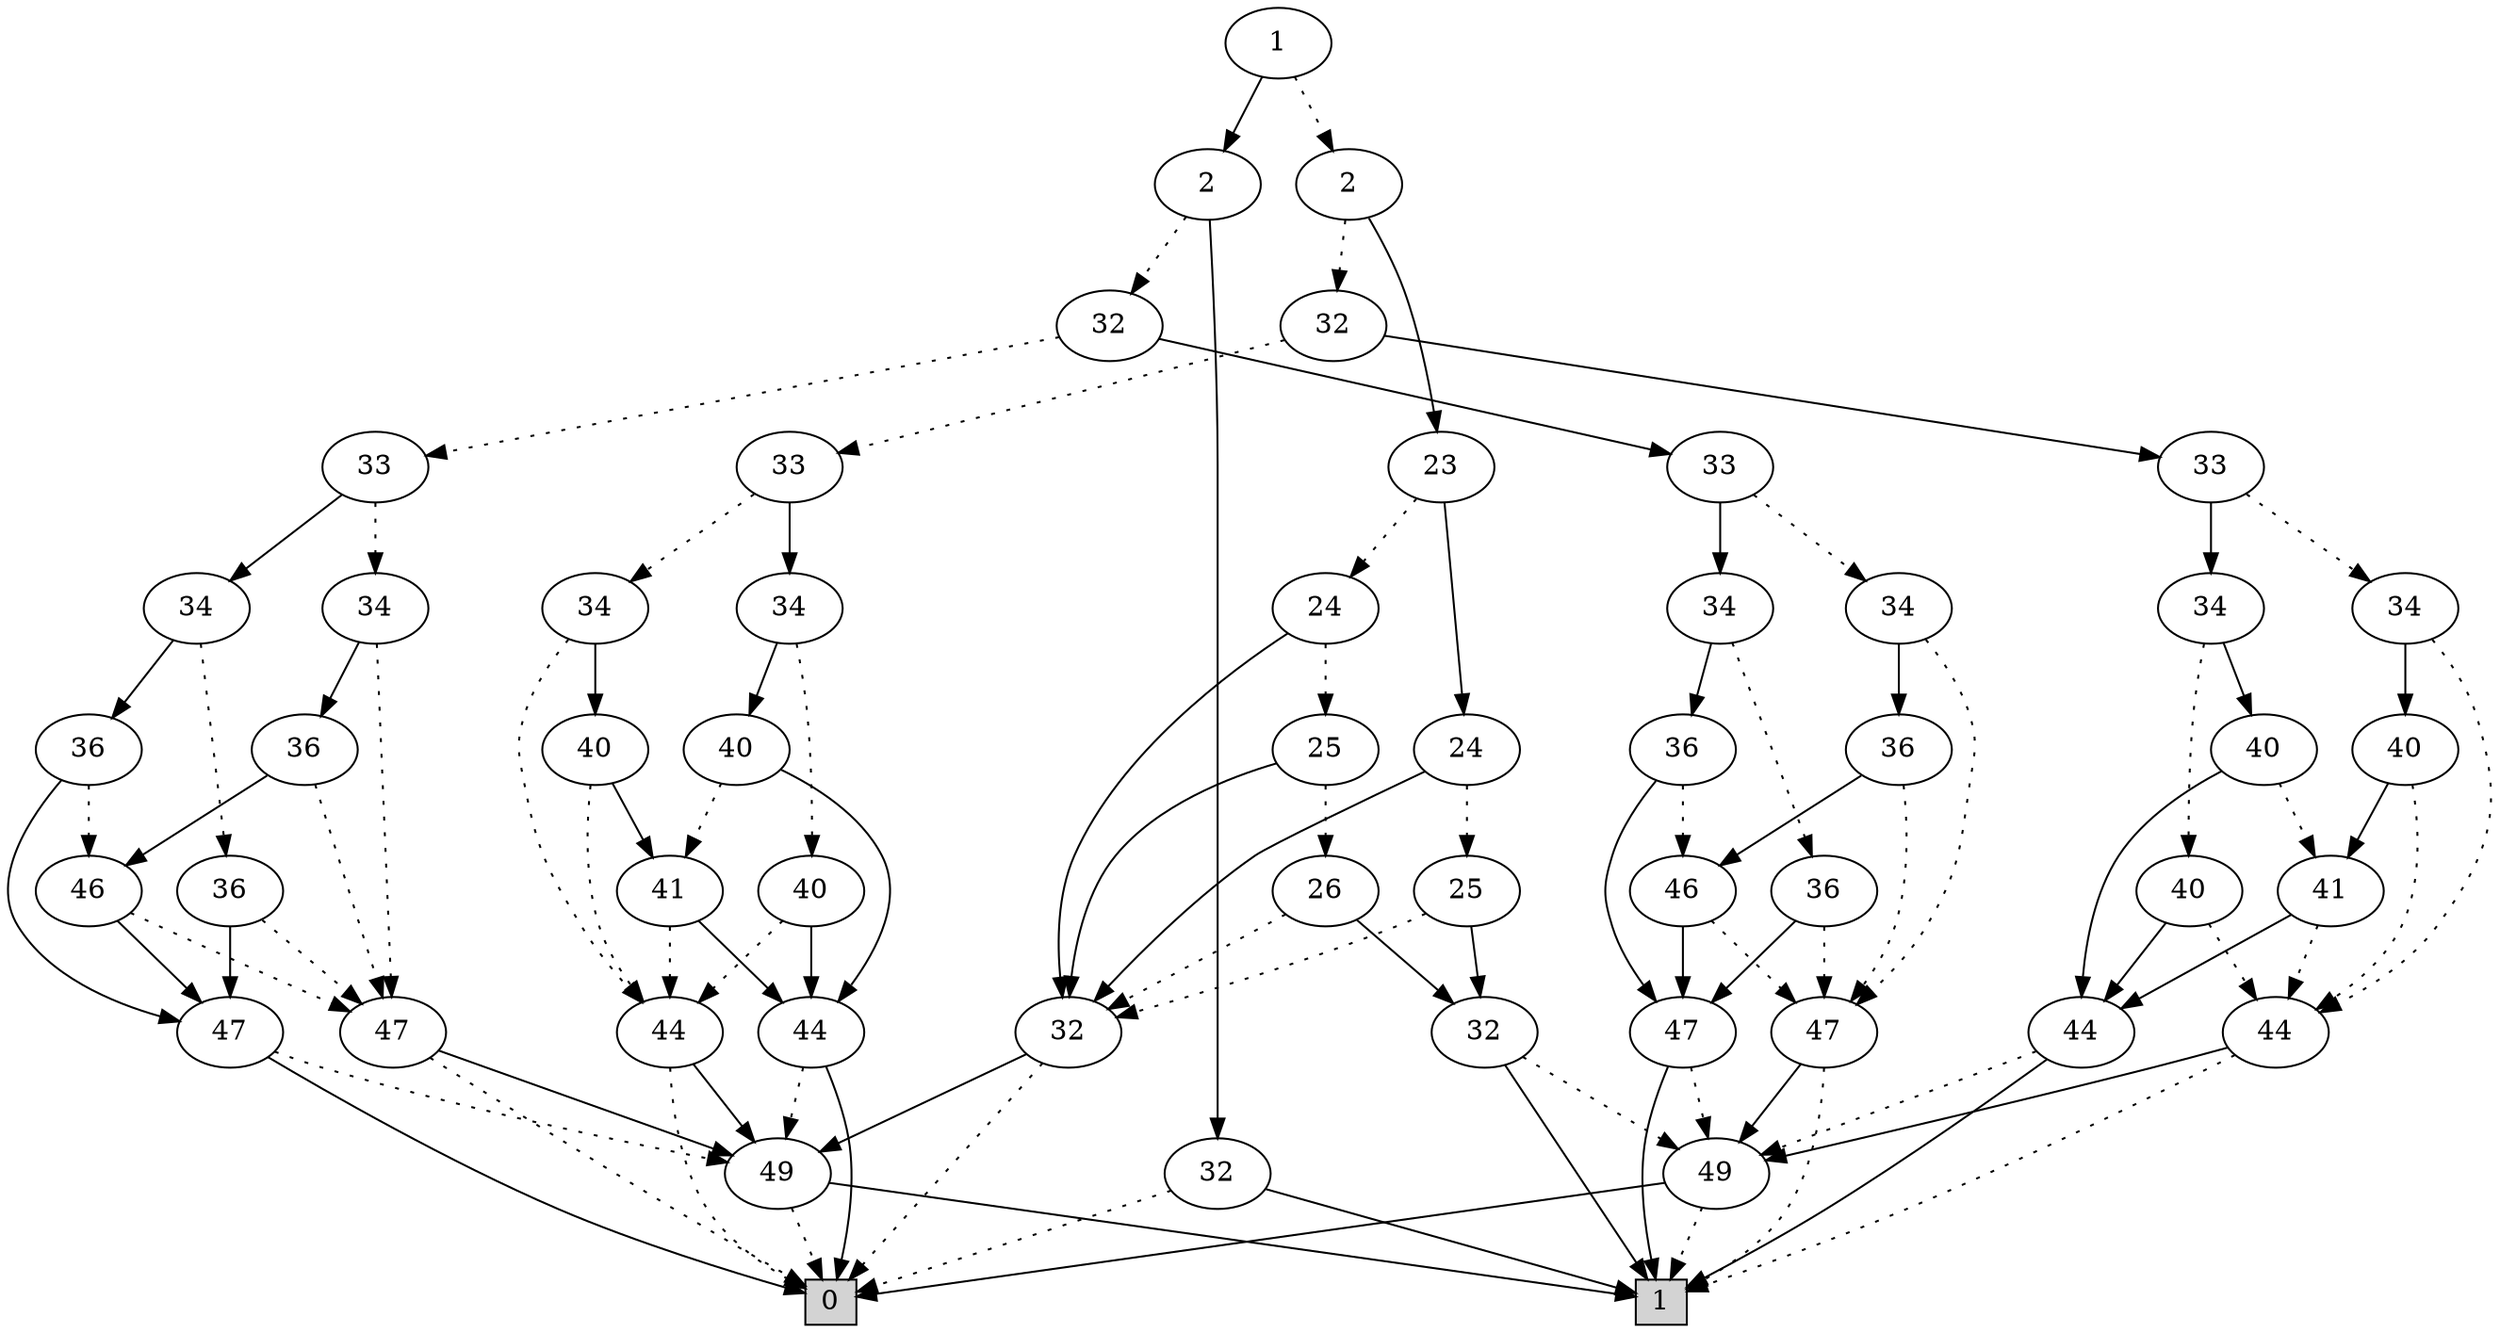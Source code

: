 digraph G {
0 [shape=box, label="0", style=filled, shape=box, height=0.3, width=0.3];
1 [shape=box, label="1", style=filled, shape=box, height=0.3, width=0.3];
41199 [label="1"];
41199 -> 41196 [style=dotted];
41199 -> 41198 [style=filled];
41196 [label="2"];
41196 -> 41188 [style=dotted];
41196 -> 41195 [style=filled];
41188 [label="32"];
41188 -> 41134 [style=dotted];
41188 -> 41155 [style=filled];
41134 [label="33"];
41134 -> 41130 [style=dotted];
41134 -> 41133 [style=filled];
41130 [label="34"];
41130 -> 15937 [style=dotted];
41130 -> 41129 [style=filled];
15937 [label="44"];
15937 -> 0 [style=dotted];
15937 -> 100 [style=filled];
100 [label="49"];
100 -> 0 [style=dotted];
100 -> 1 [style=filled];
41129 [label="40"];
41129 -> 15937 [style=dotted];
41129 -> 41128 [style=filled];
41128 [label="41"];
41128 -> 15937 [style=dotted];
41128 -> 578 [style=filled];
578 [label="44"];
578 -> 100 [style=dotted];
578 -> 0 [style=filled];
41133 [label="34"];
41133 -> 41131 [style=dotted];
41133 -> 41132 [style=filled];
41131 [label="40"];
41131 -> 15937 [style=dotted];
41131 -> 578 [style=filled];
41132 [label="40"];
41132 -> 41128 [style=dotted];
41132 -> 578 [style=filled];
41155 [label="33"];
41155 -> 41154 [style=dotted];
41155 -> 32034 [style=filled];
41154 [label="34"];
41154 -> 16671 [style=dotted];
41154 -> 41153 [style=filled];
16671 [label="44"];
16671 -> 1 [style=dotted];
16671 -> 101 [style=filled];
101 [label="49"];
101 -> 1 [style=dotted];
101 -> 0 [style=filled];
41153 [label="40"];
41153 -> 16671 [style=dotted];
41153 -> 32029 [style=filled];
32029 [label="41"];
32029 -> 16671 [style=dotted];
32029 -> 585 [style=filled];
585 [label="44"];
585 -> 101 [style=dotted];
585 -> 1 [style=filled];
32034 [label="34"];
32034 -> 32032 [style=dotted];
32034 -> 32033 [style=filled];
32032 [label="40"];
32032 -> 16671 [style=dotted];
32032 -> 585 [style=filled];
32033 [label="40"];
32033 -> 32029 [style=dotted];
32033 -> 585 [style=filled];
41195 [label="23"];
41195 -> 41192 [style=dotted];
41195 -> 41194 [style=filled];
41192 [label="24"];
41192 -> 41191 [style=dotted];
41192 -> 41104 [style=filled];
41191 [label="25"];
41191 -> 41190 [style=dotted];
41191 -> 41104 [style=filled];
41190 [label="26"];
41190 -> 41104 [style=dotted];
41190 -> 41189 [style=filled];
41104 [label="32"];
41104 -> 0 [style=dotted];
41104 -> 100 [style=filled];
41189 [label="32"];
41189 -> 101 [style=dotted];
41189 -> 1 [style=filled];
41194 [label="24"];
41194 -> 41193 [style=dotted];
41194 -> 41104 [style=filled];
41193 [label="25"];
41193 -> 41104 [style=dotted];
41193 -> 41189 [style=filled];
41198 [label="2"];
41198 -> 41197 [style=dotted];
41198 -> 66 [style=filled];
41197 [label="32"];
41197 -> 41146 [style=dotted];
41197 -> 41167 [style=filled];
41146 [label="33"];
41146 -> 32043 [style=dotted];
41146 -> 41145 [style=filled];
32043 [label="34"];
32043 -> 574 [style=dotted];
32043 -> 32042 [style=filled];
574 [label="47"];
574 -> 0 [style=dotted];
574 -> 100 [style=filled];
32042 [label="36"];
32042 -> 574 [style=dotted];
32042 -> 32041 [style=filled];
32041 [label="46"];
32041 -> 574 [style=dotted];
32041 -> 582 [style=filled];
582 [label="47"];
582 -> 100 [style=dotted];
582 -> 0 [style=filled];
41145 [label="34"];
41145 -> 32058 [style=dotted];
41145 -> 41144 [style=filled];
32058 [label="36"];
32058 -> 574 [style=dotted];
32058 -> 582 [style=filled];
41144 [label="36"];
41144 -> 32041 [style=dotted];
41144 -> 582 [style=filled];
41167 [label="33"];
41167 -> 41166 [style=dotted];
41167 -> 32055 [style=filled];
41166 [label="34"];
41166 -> 576 [style=dotted];
41166 -> 41165 [style=filled];
576 [label="47"];
576 -> 1 [style=dotted];
576 -> 101 [style=filled];
41165 [label="36"];
41165 -> 576 [style=dotted];
41165 -> 32053 [style=filled];
32053 [label="46"];
32053 -> 576 [style=dotted];
32053 -> 588 [style=filled];
588 [label="47"];
588 -> 101 [style=dotted];
588 -> 1 [style=filled];
32055 [label="34"];
32055 -> 32052 [style=dotted];
32055 -> 32054 [style=filled];
32052 [label="36"];
32052 -> 576 [style=dotted];
32052 -> 588 [style=filled];
32054 [label="36"];
32054 -> 32053 [style=dotted];
32054 -> 588 [style=filled];
66 [label="32"];
66 -> 0 [style=dotted];
66 -> 1 [style=filled];
}
